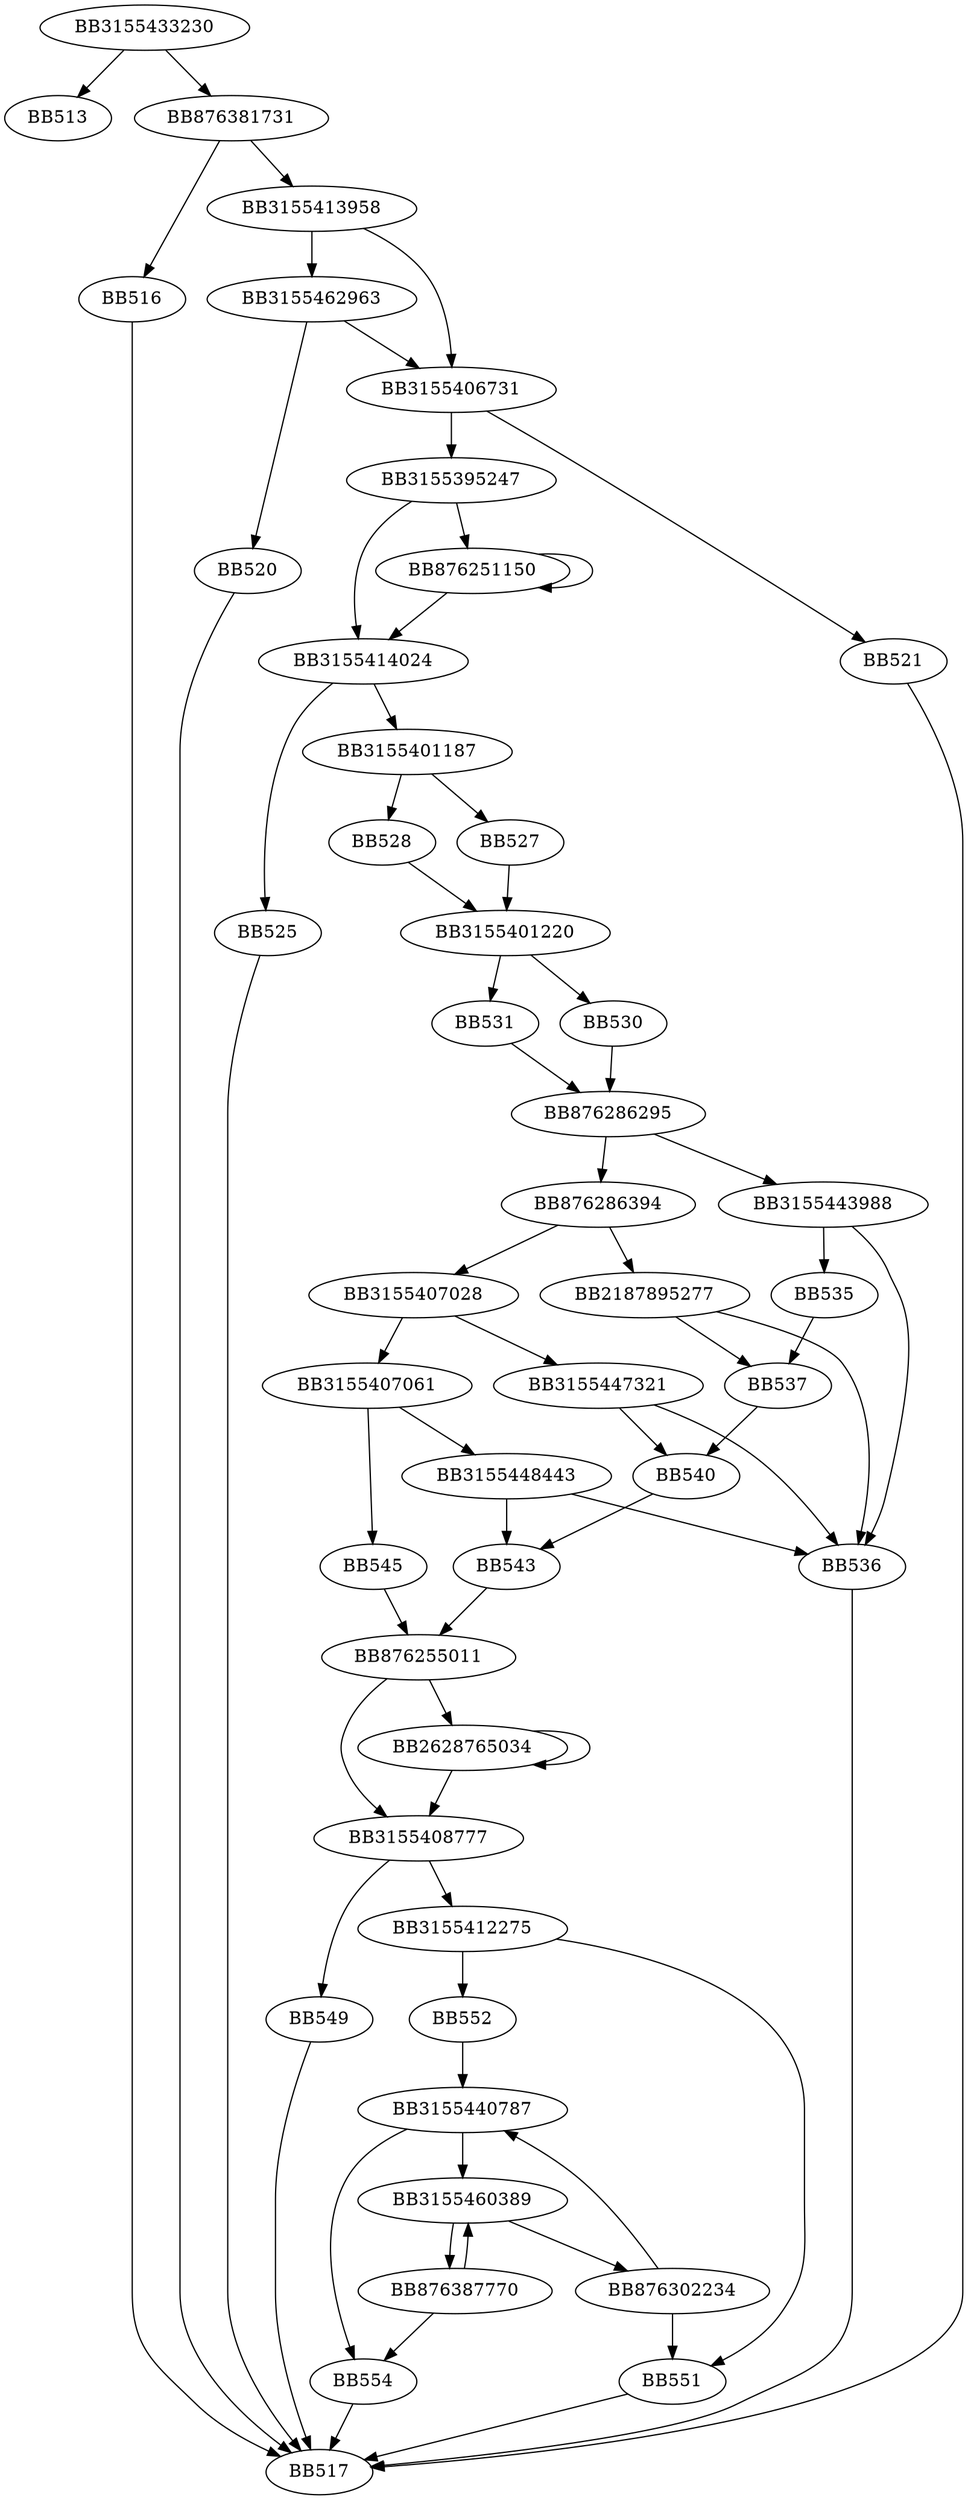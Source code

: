 digraph G{
	BB3155433230->BB513;
	BB3155433230->BB876381731;
	BB876381731->BB3155413958;
	BB876381731->BB516;
	BB516->BB517;
	BB3155413958->BB3155406731;
	BB3155413958->BB3155462963;
	BB3155462963->BB3155406731;
	BB3155462963->BB520;
	BB520->BB517;
	BB3155406731->BB521;
	BB3155406731->BB3155395247;
	BB521->BB517;
	BB3155395247->BB3155414024;
	BB3155395247->BB876251150;
	BB876251150->BB3155414024;
	BB876251150->BB876251150;
	BB3155414024->BB525;
	BB3155414024->BB3155401187;
	BB525->BB517;
	BB3155401187->BB527;
	BB3155401187->BB528;
	BB527->BB3155401220;
	BB528->BB3155401220;
	BB3155401220->BB530;
	BB3155401220->BB531;
	BB530->BB876286295;
	BB531->BB876286295;
	BB876286295->BB3155443988;
	BB876286295->BB876286394;
	BB3155443988->BB535;
	BB3155443988->BB536;
	BB535->BB537;
	BB876286394->BB2187895277;
	BB876286394->BB3155407028;
	BB2187895277->BB537;
	BB2187895277->BB536;
	BB537->BB540;
	BB3155407028->BB3155447321;
	BB3155407028->BB3155407061;
	BB3155447321->BB540;
	BB3155447321->BB536;
	BB540->BB543;
	BB3155407061->BB3155448443;
	BB3155407061->BB545;
	BB3155448443->BB543;
	BB3155448443->BB536;
	BB536->BB517;
	BB543->BB876255011;
	BB545->BB876255011;
	BB876255011->BB3155408777;
	BB876255011->BB2628765034;
	BB2628765034->BB3155408777;
	BB2628765034->BB2628765034;
	BB3155408777->BB549;
	BB3155408777->BB3155412275;
	BB549->BB517;
	BB3155412275->BB551;
	BB3155412275->BB552;
	BB552->BB3155440787;
	BB3155440787->BB554;
	BB3155440787->BB3155460389;
	BB3155460389->BB876302234;
	BB3155460389->BB876387770;
	BB876387770->BB554;
	BB876387770->BB3155460389;
	BB554->BB517;
	BB876302234->BB3155440787;
	BB876302234->BB551;
	BB551->BB517;
}
